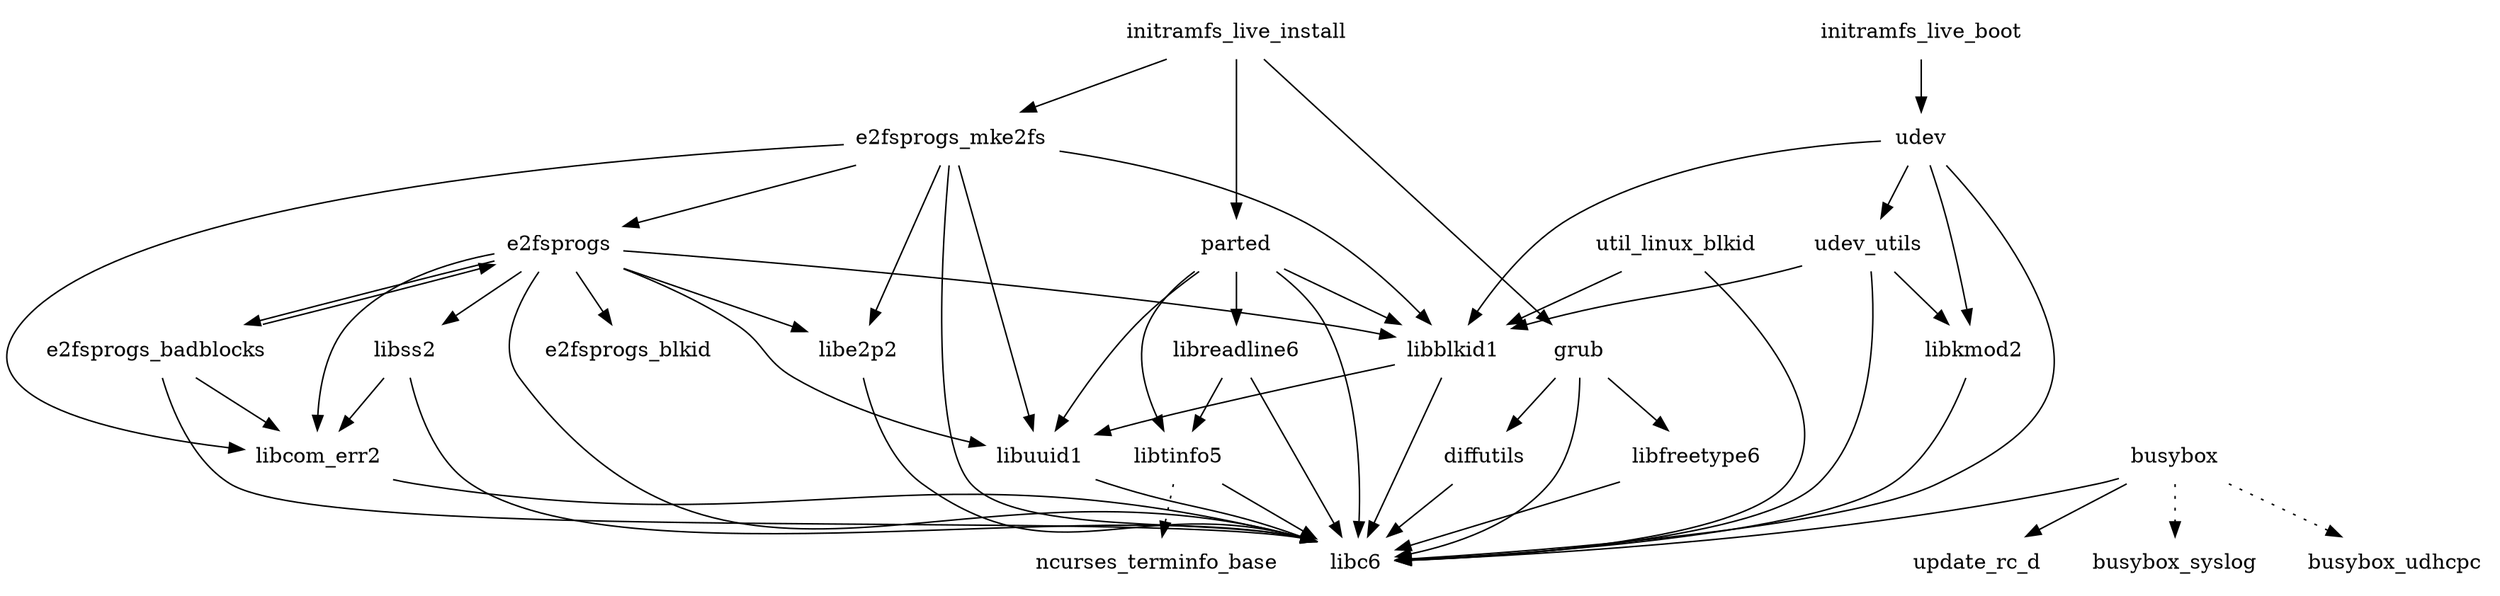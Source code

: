 digraph depends {
    node [shape=plaintext]
busybox -> update_rc_d;
busybox -> libc6;
busybox -> busybox_syslog [style=dotted];
busybox -> busybox_udhcpc [style=dotted];
diffutils -> libc6;
e2fsprogs -> libss2;
e2fsprogs -> libcom_err2;
e2fsprogs -> libe2p2;
e2fsprogs -> e2fsprogs_blkid;
e2fsprogs -> e2fsprogs_badblocks;
e2fsprogs -> libc6;
e2fsprogs -> libblkid1;
e2fsprogs -> libuuid1;
e2fsprogs_badblocks -> libc6;
e2fsprogs_badblocks -> e2fsprogs;
e2fsprogs_badblocks -> libcom_err2;
e2fsprogs_mke2fs -> libcom_err2;
e2fsprogs_mke2fs -> libe2p2;
e2fsprogs_mke2fs -> e2fsprogs;
e2fsprogs_mke2fs -> libc6;
e2fsprogs_mke2fs -> libblkid1;
e2fsprogs_mke2fs -> libuuid1;
grub -> diffutils;
grub -> libc6;
grub -> libfreetype6;
initramfs_live_boot -> udev;
initramfs_live_install -> parted;
initramfs_live_install -> e2fsprogs_mke2fs;
initramfs_live_install -> grub;
libblkid1 -> libuuid1;
libblkid1 -> libc6;
libcom_err2 -> libc6;
libe2p2 -> libc6;
libfreetype6 -> libc6;
libkmod2 -> libc6;
libreadline6 -> libtinfo5;
libreadline6 -> libc6;
libss2 -> libc6;
libss2 -> libcom_err2;
libtinfo5 -> libc6;
libtinfo5 -> ncurses_terminfo_base [style=dotted];
libuuid1 -> libc6;
parted -> libreadline6;
parted -> libtinfo5;
parted -> libblkid1;
parted -> libuuid1;
parted -> libc6;
udev -> libkmod2;
udev -> libblkid1;
udev -> udev_utils;
udev -> libc6;
udev_utils -> libkmod2;
udev_utils -> libblkid1;
udev_utils -> libc6;
util_linux_blkid -> libblkid1;
util_linux_blkid -> libc6;
}
